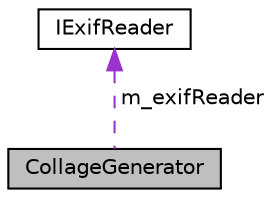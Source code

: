 digraph "CollageGenerator"
{
 // LATEX_PDF_SIZE
  edge [fontname="Helvetica",fontsize="10",labelfontname="Helvetica",labelfontsize="10"];
  node [fontname="Helvetica",fontsize="10",shape=record];
  Node1 [label="CollageGenerator",height=0.2,width=0.4,color="black", fillcolor="grey75", style="filled", fontcolor="black",tooltip=" "];
  Node2 -> Node1 [dir="back",color="darkorchid3",fontsize="10",style="dashed",label=" m_exifReader" ,fontname="Helvetica"];
  Node2 [label="IExifReader",height=0.2,width=0.4,color="black", fillcolor="white", style="filled",URL="$struct_i_exif_reader.html",tooltip=" "];
}
